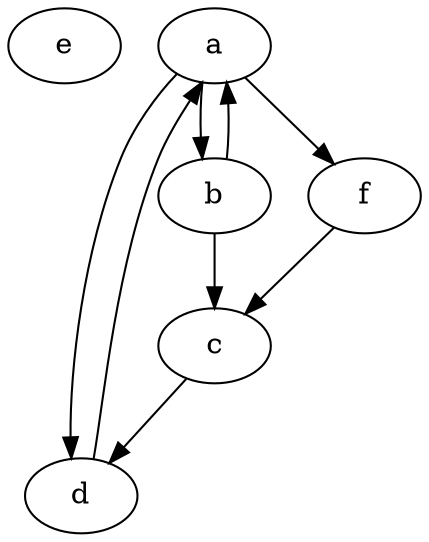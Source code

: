 digraph {
"e"
"a" -> "d"
"a" -> "b"
"a" -> "f"
"b" -> "c"
"b" -> "a"
"c" -> "d"
"d" -> "a"
"f" -> "c"
}